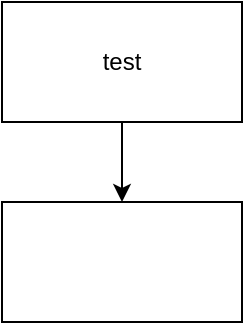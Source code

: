 <mxfile version="14.8.2" type="github"><diagram id="GcjU9slK5Xod0P06Okuq" name="Page-1"><mxGraphModel dx="946" dy="1696" grid="1" gridSize="10" guides="1" tooltips="1" connect="1" arrows="1" fold="1" page="1" pageScale="1" pageWidth="827" pageHeight="1169" math="0" shadow="0"><root><mxCell id="0"/><mxCell id="1" parent="0"/><mxCell id="NAS2DcZLWtK1UalEbcEU-32" style="rounded=0;orthogonalLoop=1;jettySize=auto;html=1;exitX=0.5;exitY=1;exitDx=0;exitDy=0;entryX=0.5;entryY=0;entryDx=0;entryDy=0;" edge="1" parent="1" source="NAS2DcZLWtK1UalEbcEU-29" target="NAS2DcZLWtK1UalEbcEU-30"><mxGeometry relative="1" as="geometry"/></mxCell><mxCell id="NAS2DcZLWtK1UalEbcEU-29" value="test" style="rounded=0;whiteSpace=wrap;html=1;" vertex="1" parent="1"><mxGeometry x="300" y="-610" width="120" height="60" as="geometry"/></mxCell><mxCell id="NAS2DcZLWtK1UalEbcEU-30" value="" style="rounded=0;whiteSpace=wrap;html=1;" vertex="1" parent="1"><mxGeometry x="300" y="-510" width="120" height="60" as="geometry"/></mxCell></root></mxGraphModel></diagram></mxfile>